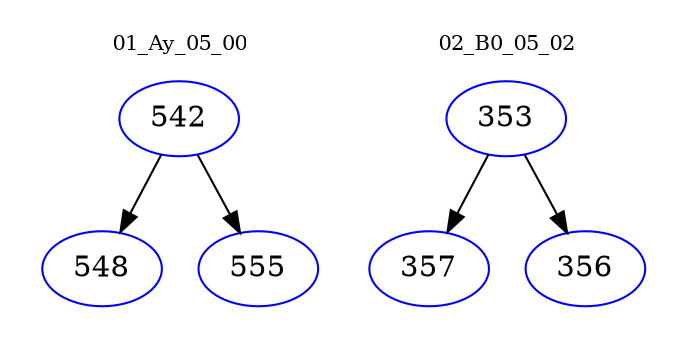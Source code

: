 digraph{
subgraph cluster_0 {
color = white
label = "01_Ay_05_00";
fontsize=10;
T0_542 [label="542", color="blue"]
T0_542 -> T0_548 [color="black"]
T0_548 [label="548", color="blue"]
T0_542 -> T0_555 [color="black"]
T0_555 [label="555", color="blue"]
}
subgraph cluster_1 {
color = white
label = "02_B0_05_02";
fontsize=10;
T1_353 [label="353", color="blue"]
T1_353 -> T1_357 [color="black"]
T1_357 [label="357", color="blue"]
T1_353 -> T1_356 [color="black"]
T1_356 [label="356", color="blue"]
}
}
